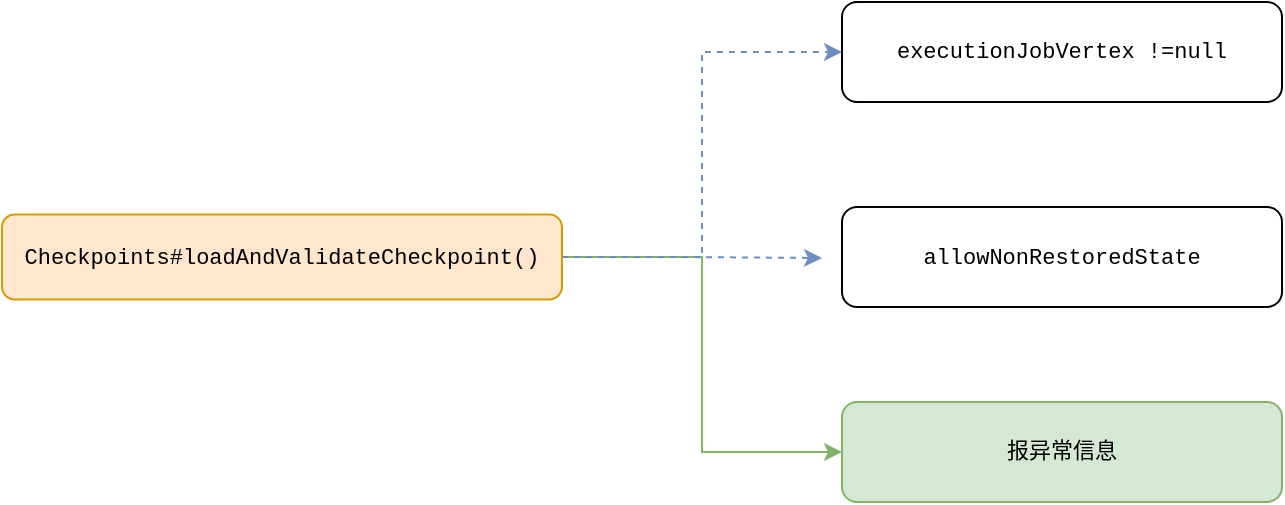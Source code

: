<mxfile version="24.1.0" type="device">
  <diagram id="HAS4cLOws-33qhvRDgXg" name="第 1 页">
    <mxGraphModel dx="1305" dy="674" grid="1" gridSize="10" guides="1" tooltips="1" connect="1" arrows="1" fold="1" page="0" pageScale="1" pageWidth="827" pageHeight="1169" math="0" shadow="0">
      <root>
        <mxCell id="0" />
        <mxCell id="1" parent="0" />
        <mxCell id="L4ZTs_5oZjE86EF3qEke-1" value="&lt;div style=&quot;font-family: Menlo, Monaco, &amp;quot;Courier New&amp;quot;, monospace; font-size: 11px; line-height: 21px; white-space: pre;&quot;&gt;executionJobVertex !=null&lt;/div&gt;" style="rounded=1;whiteSpace=wrap;html=1;fontColor=default;labelBackgroundColor=none;fontSize=11;" vertex="1" parent="1">
          <mxGeometry x="270" y="180" width="220" height="50" as="geometry" />
        </mxCell>
        <mxCell id="L4ZTs_5oZjE86EF3qEke-2" value="&lt;div style=&quot;font-family: Menlo, Monaco, &amp;quot;Courier New&amp;quot;, monospace; font-size: 11px; line-height: 21px; white-space: pre;&quot;&gt;&lt;div style=&quot;line-height: 21px; font-size: 11px;&quot;&gt;allowNonRestoredState&lt;/div&gt;&lt;/div&gt;" style="rounded=1;whiteSpace=wrap;html=1;fontColor=default;labelBackgroundColor=none;fontSize=11;" vertex="1" parent="1">
          <mxGeometry x="270" y="282.5" width="220" height="50" as="geometry" />
        </mxCell>
        <mxCell id="L4ZTs_5oZjE86EF3qEke-3" value="&lt;div style=&quot;font-family: Menlo, Monaco, &amp;quot;Courier New&amp;quot;, monospace; font-size: 11px; line-height: 21px; white-space: pre;&quot;&gt;&lt;div style=&quot;line-height: 21px; font-size: 11px;&quot;&gt;报异常信息&lt;/div&gt;&lt;/div&gt;" style="rounded=1;whiteSpace=wrap;html=1;labelBackgroundColor=none;fontSize=11;fillColor=#d5e8d4;strokeColor=#82b366;" vertex="1" parent="1">
          <mxGeometry x="270" y="380" width="220" height="50" as="geometry" />
        </mxCell>
        <mxCell id="L4ZTs_5oZjE86EF3qEke-5" style="edgeStyle=orthogonalEdgeStyle;rounded=0;orthogonalLoop=1;jettySize=auto;html=1;dashed=1;fillColor=#dae8fc;strokeColor=#6c8ebf;" edge="1" parent="1" source="L4ZTs_5oZjE86EF3qEke-4">
          <mxGeometry relative="1" as="geometry">
            <mxPoint x="260" y="308" as="targetPoint" />
          </mxGeometry>
        </mxCell>
        <mxCell id="L4ZTs_5oZjE86EF3qEke-6" style="edgeStyle=orthogonalEdgeStyle;rounded=0;orthogonalLoop=1;jettySize=auto;html=1;entryX=0;entryY=0.5;entryDx=0;entryDy=0;fillColor=#d5e8d4;strokeColor=#82b366;" edge="1" parent="1" source="L4ZTs_5oZjE86EF3qEke-4" target="L4ZTs_5oZjE86EF3qEke-3">
          <mxGeometry relative="1" as="geometry" />
        </mxCell>
        <mxCell id="L4ZTs_5oZjE86EF3qEke-7" style="edgeStyle=orthogonalEdgeStyle;rounded=0;orthogonalLoop=1;jettySize=auto;html=1;entryX=0;entryY=0.5;entryDx=0;entryDy=0;dashed=1;fillColor=#dae8fc;strokeColor=#6c8ebf;" edge="1" parent="1" source="L4ZTs_5oZjE86EF3qEke-4" target="L4ZTs_5oZjE86EF3qEke-1">
          <mxGeometry relative="1" as="geometry" />
        </mxCell>
        <mxCell id="L4ZTs_5oZjE86EF3qEke-4" value="&lt;div style=&quot;font-family: Menlo, Monaco, &amp;quot;Courier New&amp;quot;, monospace; font-size: 11px; line-height: 21px; white-space: pre;&quot;&gt;&lt;span style=&quot;font-size: 11px;&quot;&gt;Checkpoints#loadAndValidateCheckpoint()&lt;/span&gt;&lt;/div&gt;" style="rounded=1;whiteSpace=wrap;html=1;labelBackgroundColor=none;fontSize=11;fillColor=#ffe6cc;strokeColor=#d79b00;" vertex="1" parent="1">
          <mxGeometry x="-150" y="286.25" width="280" height="42.5" as="geometry" />
        </mxCell>
      </root>
    </mxGraphModel>
  </diagram>
</mxfile>
